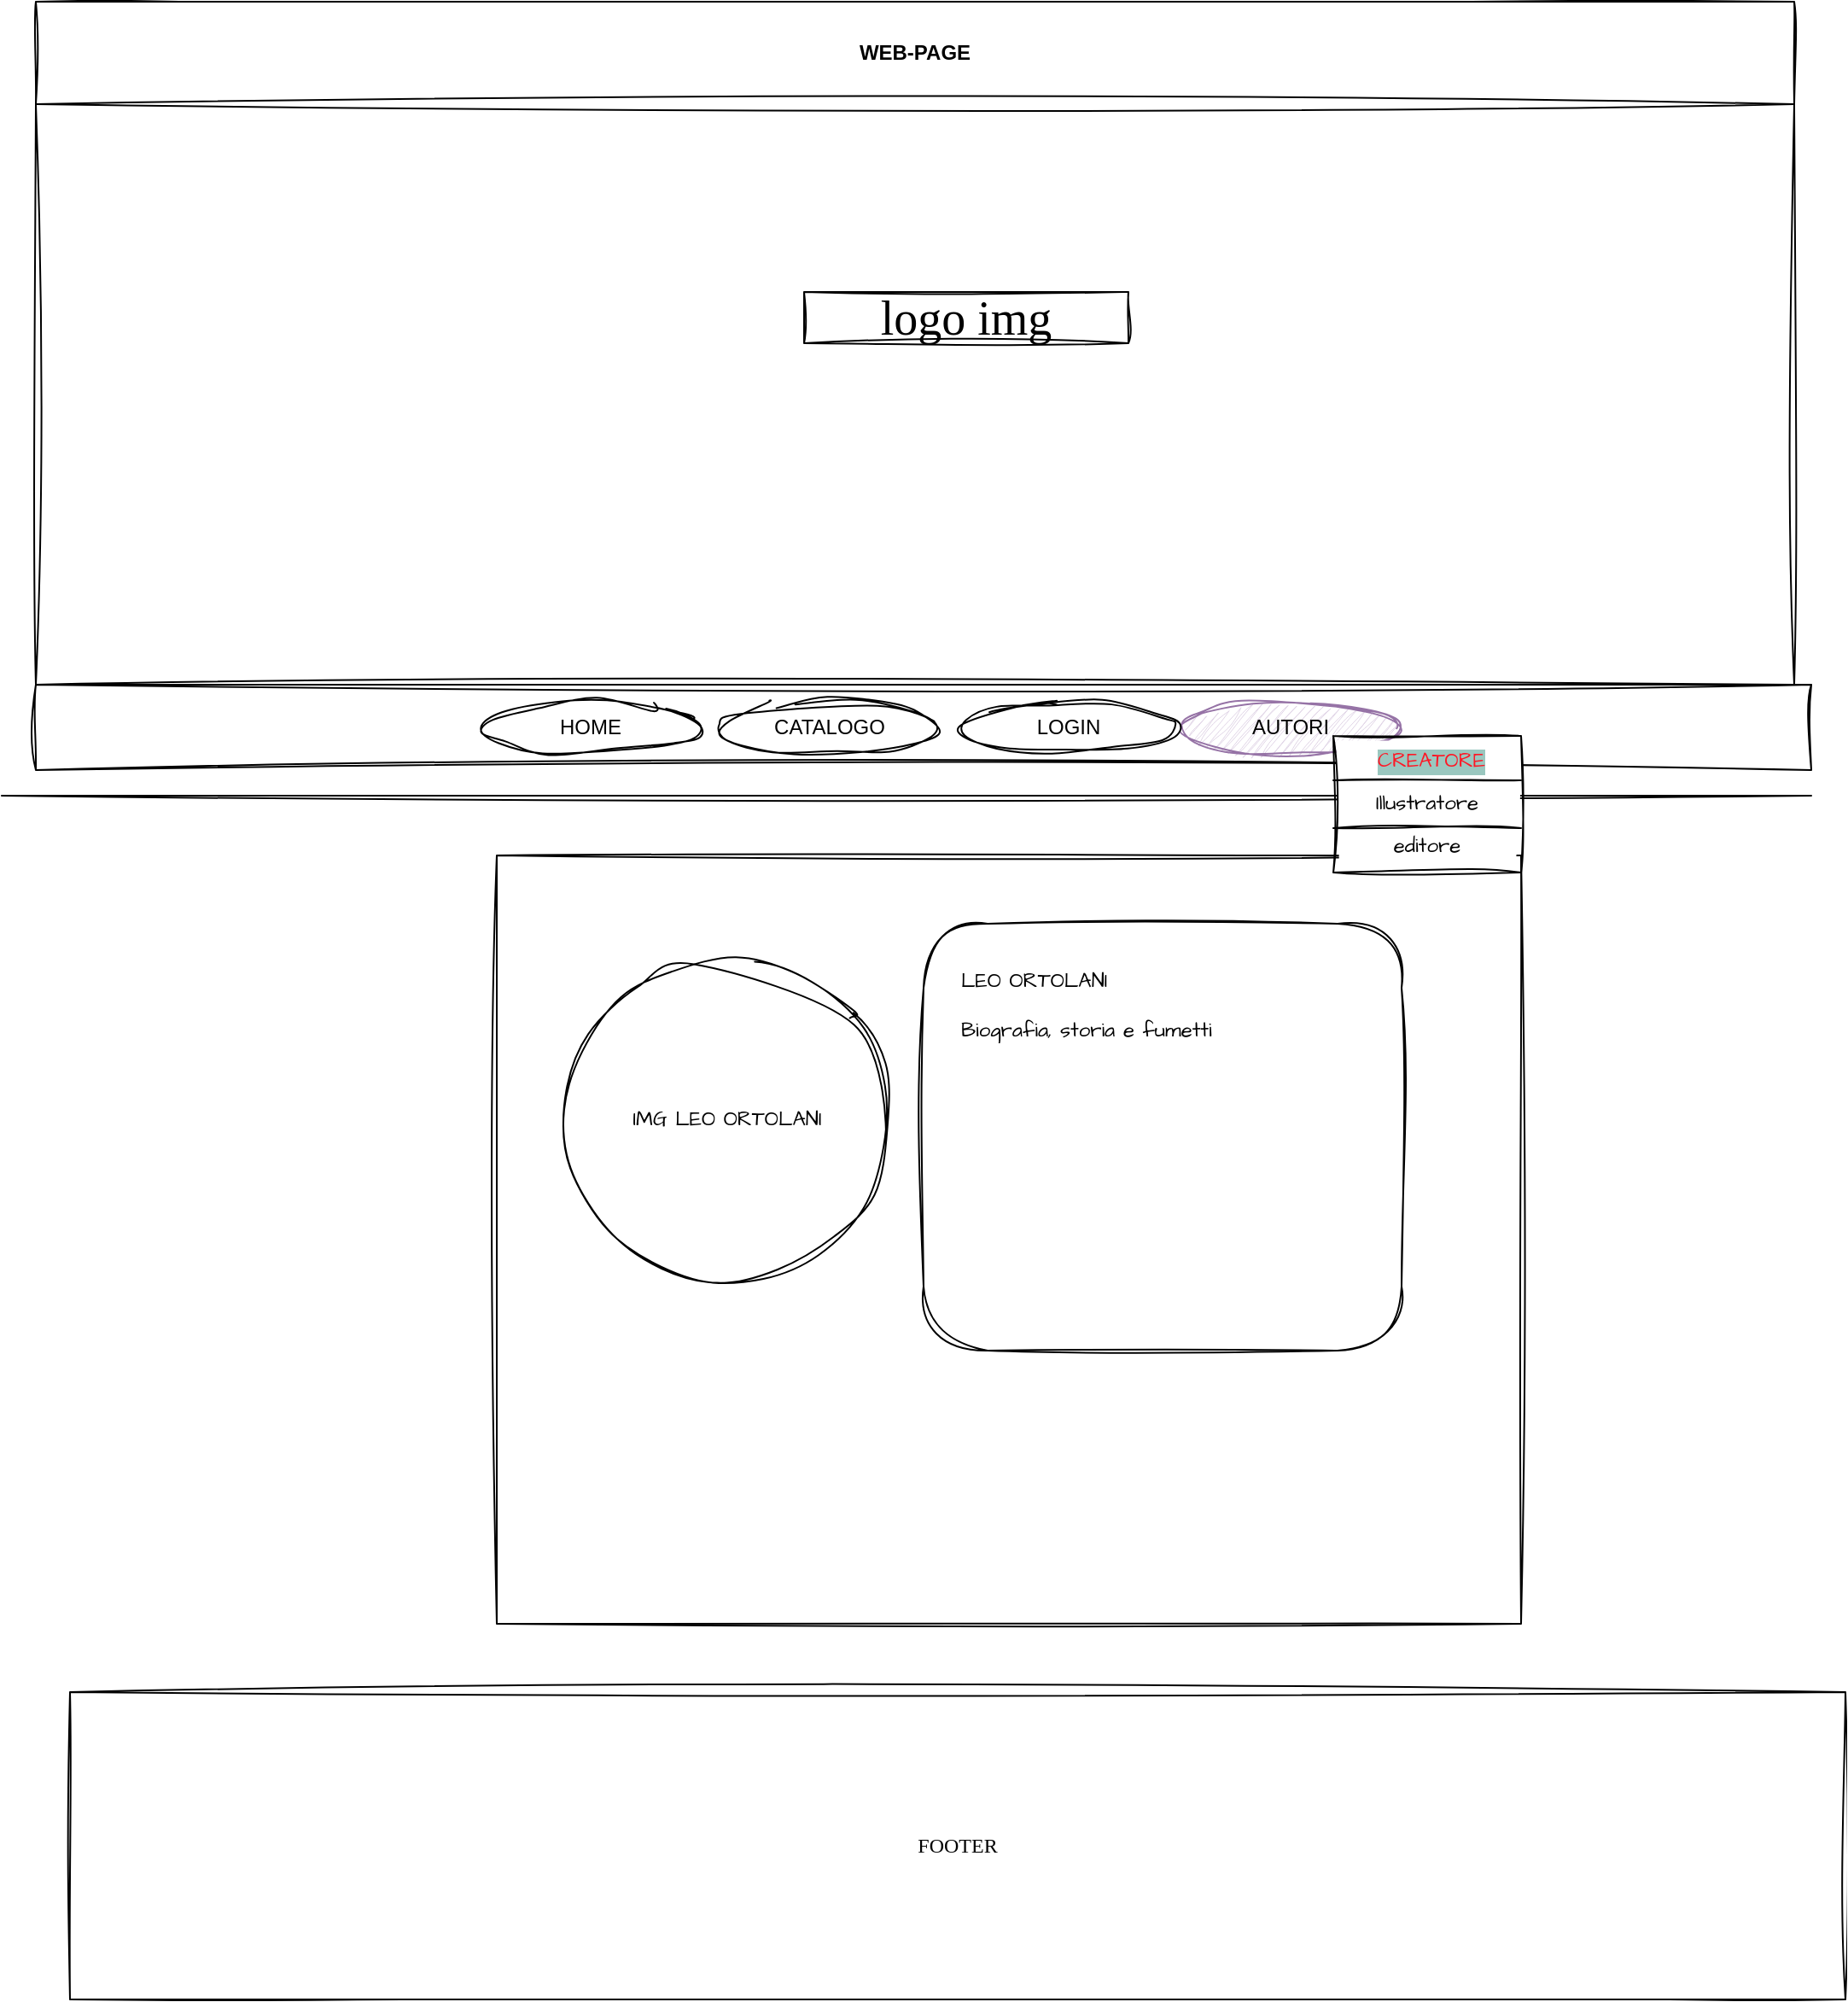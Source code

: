 <mxfile version="26.1.1">
  <diagram name="Page-1" id="03018318-947c-dd8e-b7a3-06fadd420f32">
    <mxGraphModel dx="2013" dy="1334" grid="1" gridSize="10" guides="1" tooltips="1" connect="1" arrows="1" fold="1" page="1" pageScale="1" pageWidth="1100" pageHeight="850" background="#ffffff" math="0" shadow="0">
      <root>
        <mxCell id="0" />
        <mxCell id="1" parent="0" />
        <mxCell id="MiC8FaawFKK_ar2keSqU-50" value="" style="rounded=0;whiteSpace=wrap;html=1;sketch=1;curveFitting=1;jiggle=2;" vertex="1" parent="1">
          <mxGeometry x="270" y="-10" width="600" height="450" as="geometry" />
        </mxCell>
        <mxCell id="677b7b8949515195-9" value="" style="line;strokeWidth=1;html=1;rounded=0;shadow=0;labelBackgroundColor=none;fillColor=none;fontFamily=Verdana;fontSize=14;fontColor=#000000;align=center;comic=1;sketch=1;curveFitting=1;jiggle=2;" parent="1" vertex="1">
          <mxGeometry x="-20" y="-50" width="1060" height="10" as="geometry" />
        </mxCell>
        <mxCell id="677b7b8949515195-10" value="" style="whiteSpace=wrap;html=1;rounded=0;shadow=0;labelBackgroundColor=none;strokeWidth=1;fillColor=none;fontFamily=Verdana;fontSize=12;align=center;comic=1;sketch=1;curveFitting=1;jiggle=2;" parent="1" vertex="1">
          <mxGeometry y="-110" width="1040" height="50" as="geometry" />
        </mxCell>
        <mxCell id="677b7b8949515195-26" value="FOOTER" style="whiteSpace=wrap;html=1;rounded=0;shadow=0;labelBackgroundColor=none;strokeWidth=1;fillColor=none;fontFamily=Verdana;fontSize=12;align=center;comic=1;sketch=1;curveFitting=1;jiggle=2;" parent="1" vertex="1">
          <mxGeometry x="20" y="480" width="1040" height="180" as="geometry" />
        </mxCell>
        <mxCell id="MiC8FaawFKK_ar2keSqU-3" value="HOME" style="ellipse;whiteSpace=wrap;html=1;sketch=1;curveFitting=1;jiggle=2;" vertex="1" parent="1">
          <mxGeometry x="260" y="-100" width="130" height="30" as="geometry" />
        </mxCell>
        <mxCell id="MiC8FaawFKK_ar2keSqU-4" value="AUTORI" style="ellipse;whiteSpace=wrap;html=1;fillColor=#e1d5e7;strokeColor=#9673a6;sketch=1;curveFitting=1;jiggle=2;" vertex="1" parent="1">
          <mxGeometry x="670" y="-100" width="130" height="30" as="geometry" />
        </mxCell>
        <mxCell id="MiC8FaawFKK_ar2keSqU-5" value="CATALOGO" style="ellipse;whiteSpace=wrap;html=1;labelBorderColor=none;labelBackgroundColor=none;sketch=1;curveFitting=1;jiggle=2;" vertex="1" parent="1">
          <mxGeometry x="400" y="-100" width="130" height="30" as="geometry" />
        </mxCell>
        <mxCell id="MiC8FaawFKK_ar2keSqU-6" value="LOGIN" style="ellipse;whiteSpace=wrap;html=1;sketch=1;curveFitting=1;jiggle=2;" vertex="1" parent="1">
          <mxGeometry x="540" y="-100" width="130" height="30" as="geometry" />
        </mxCell>
        <mxCell id="MiC8FaawFKK_ar2keSqU-18" value="WEB-PAGE" style="swimlane;whiteSpace=wrap;html=1;startSize=60;sketch=1;curveFitting=1;jiggle=2;" vertex="1" parent="1">
          <mxGeometry y="-510" width="1030" height="400" as="geometry" />
        </mxCell>
        <mxCell id="677b7b8949515195-2" value="logo img" style="whiteSpace=wrap;html=1;rounded=0;shadow=0;labelBackgroundColor=none;strokeWidth=1;fontFamily=Verdana;fontSize=28;align=center;comic=1;sketch=1;curveFitting=1;jiggle=2;" parent="MiC8FaawFKK_ar2keSqU-18" vertex="1">
          <mxGeometry x="450" y="170" width="190" height="30" as="geometry" />
        </mxCell>
        <mxCell id="MiC8FaawFKK_ar2keSqU-94" value="&lt;div&gt;&lt;br&gt;&lt;/div&gt;&lt;div&gt;&lt;span&gt;&lt;br&gt;&lt;/span&gt;&lt;/div&gt;&lt;div&gt;&lt;br&gt;&lt;/div&gt;&lt;div&gt;&lt;span style=&quot;color: rgba(0, 0, 0, 0);&quot;&gt;&lt;br&gt;&lt;/span&gt;&lt;/div&gt;&lt;div&gt;&lt;span style=&quot;color: rgba(0, 0, 0, 0);&quot;&gt;editore&lt;/span&gt;&lt;/div&gt;" style="html=1;whiteSpace=wrap;sketch=1;curveFitting=1;jiggle=2;fillColor=default;labelBackgroundColor=none;labelBorderColor=none;textShadow=0;" vertex="1" parent="1">
          <mxGeometry x="760" y="-80" width="110" height="80" as="geometry" />
        </mxCell>
        <mxCell id="MiC8FaawFKK_ar2keSqU-96" value="" style="line;strokeWidth=1;fillColor=none;align=left;verticalAlign=middle;spacingTop=-1;spacingLeft=3;spacingRight=3;rotatable=0;labelPosition=right;points=[];portConstraint=eastwest;strokeColor=inherit;sketch=1;curveFitting=1;jiggle=2;" vertex="1" parent="1">
          <mxGeometry x="760" y="-58" width="110" height="8" as="geometry" />
        </mxCell>
        <mxCell id="MiC8FaawFKK_ar2keSqU-97" value="" style="line;strokeWidth=1;fillColor=none;align=left;verticalAlign=middle;spacingTop=-1;spacingLeft=3;spacingRight=3;rotatable=0;labelPosition=right;points=[];portConstraint=eastwest;strokeColor=inherit;sketch=1;curveFitting=1;jiggle=2;" vertex="1" parent="1">
          <mxGeometry x="770" y="-45" width="110" as="geometry" />
        </mxCell>
        <mxCell id="MiC8FaawFKK_ar2keSqU-98" value="" style="line;strokeWidth=1;fillColor=none;align=left;verticalAlign=middle;spacingTop=-1;spacingLeft=3;spacingRight=3;rotatable=0;labelPosition=right;points=[];portConstraint=eastwest;strokeColor=inherit;sketch=1;curveFitting=1;jiggle=2;" vertex="1" parent="1">
          <mxGeometry x="760" y="-30" width="110" height="8" as="geometry" />
        </mxCell>
        <mxCell id="MiC8FaawFKK_ar2keSqU-100" value="&lt;span style=&quot;&quot;&gt;CREATORE&lt;/span&gt;" style="text;html=1;align=center;verticalAlign=middle;whiteSpace=wrap;rounded=0;fontFamily=Architects Daughter;fontSource=https%3A%2F%2Ffonts.googleapis.com%2Fcss%3Ffamily%3DArchitects%2BDaughter;labelBackgroundColor=#9AC7BF;labelBorderColor=none;fontColor=#FF1725;" vertex="1" parent="1">
          <mxGeometry x="775" y="-80" width="85" height="30" as="geometry" />
        </mxCell>
        <mxCell id="MiC8FaawFKK_ar2keSqU-101" value="Illustratore" style="text;html=1;align=center;verticalAlign=middle;whiteSpace=wrap;rounded=0;fontFamily=Architects Daughter;fontSource=https%3A%2F%2Ffonts.googleapis.com%2Fcss%3Ffamily%3DArchitects%2BDaughter;" vertex="1" parent="1">
          <mxGeometry x="785" y="-55" width="60" height="30" as="geometry" />
        </mxCell>
        <mxCell id="MiC8FaawFKK_ar2keSqU-102" value="editore" style="text;html=1;align=center;verticalAlign=middle;whiteSpace=wrap;rounded=0;fontFamily=Architects Daughter;fontSource=https%3A%2F%2Ffonts.googleapis.com%2Fcss%3Ffamily%3DArchitects%2BDaughter;" vertex="1" parent="1">
          <mxGeometry x="785" y="-30" width="60" height="30" as="geometry" />
        </mxCell>
        <mxCell id="MiC8FaawFKK_ar2keSqU-103" value="IMG LEO ORTOLANI" style="ellipse;whiteSpace=wrap;html=1;aspect=fixed;sketch=1;hachureGap=4;jiggle=2;curveFitting=1;fontFamily=Architects Daughter;fontSource=https%3A%2F%2Ffonts.googleapis.com%2Fcss%3Ffamily%3DArchitects%2BDaughter;" vertex="1" parent="1">
          <mxGeometry x="310" y="50" width="190" height="190" as="geometry" />
        </mxCell>
        <mxCell id="MiC8FaawFKK_ar2keSqU-104" value="" style="rounded=1;whiteSpace=wrap;html=1;sketch=1;hachureGap=4;jiggle=2;curveFitting=1;fontFamily=Architects Daughter;fontSource=https%3A%2F%2Ffonts.googleapis.com%2Fcss%3Ffamily%3DArchitects%2BDaughter;" vertex="1" parent="1">
          <mxGeometry x="520" y="30" width="280" height="250" as="geometry" />
        </mxCell>
        <mxCell id="MiC8FaawFKK_ar2keSqU-105" value="&lt;div&gt;LEO ORTOLANI&lt;/div&gt;&lt;div&gt;&lt;br&gt;&lt;/div&gt;&lt;div&gt;Biografia, storia e fumetti&lt;/div&gt;" style="text;html=1;whiteSpace=wrap;overflow=hidden;rounded=0;fontFamily=Architects Daughter;fontSource=https%3A%2F%2Ffonts.googleapis.com%2Fcss%3Ffamily%3DArchitects%2BDaughter;" vertex="1" parent="1">
          <mxGeometry x="540" y="50" width="180" height="120" as="geometry" />
        </mxCell>
      </root>
    </mxGraphModel>
  </diagram>
</mxfile>
